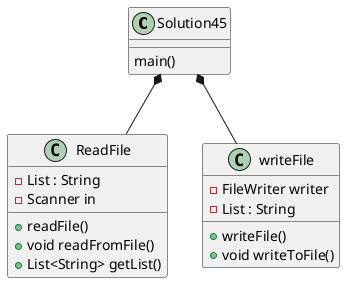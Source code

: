 @startuml
'https://plantuml.com/class-diagram
Solution45 *-- ReadFile
Solution45 *-- writeFile

class Solution45 {
main()
}

class ReadFile {
-List : String
-Scanner in
+readFile()
+void readFromFile()
+List<String> getList()

}
class writeFile {
-FileWriter writer
-List : String
+writeFile()
+void writeToFile()
}

@enduml